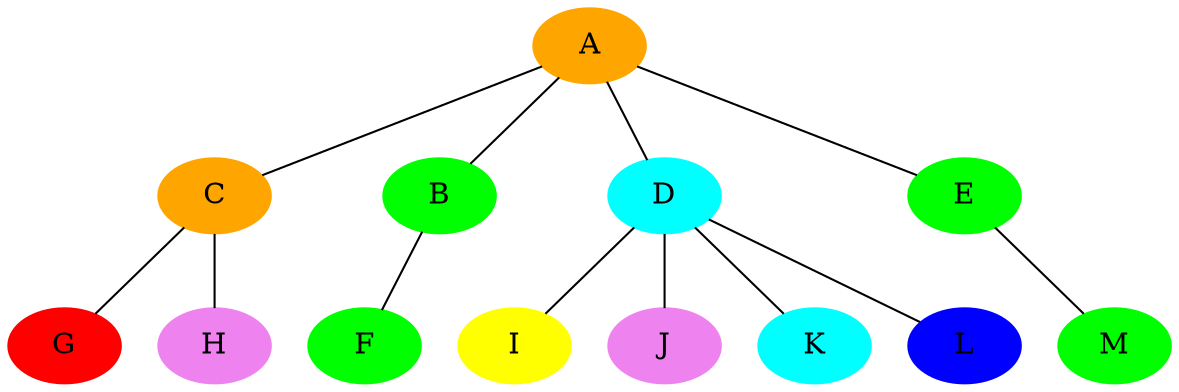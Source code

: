 graph g {
node [style=filled color=orange]
A -- C;
node [style=filled color=green]
A -- B;
B -- F;
node [style=filled color=red]
C -- G;
node [style=filled color=violet]
C -- H;
node [style=filled color=cyan]
A -- D;
node [style=filled color=yellow]
D -- I;
node [style=filled color=violet]
D -- J;
node [style=filled color=cyan]
D -- K;
node [style=filled color=blue];
D -- L;
node [style=filled color=green]
A -- E;
E -- M;
}
